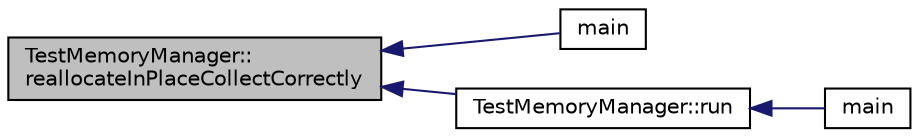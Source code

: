 digraph "TestMemoryManager::reallocateInPlaceCollectCorrectly"
{
  edge [fontname="Helvetica",fontsize="10",labelfontname="Helvetica",labelfontsize="10"];
  node [fontname="Helvetica",fontsize="10",shape=record];
  rankdir="LR";
  Node82 [label="TestMemoryManager::\lreallocateInPlaceCollectCorrectly",height=0.2,width=0.4,color="black", fillcolor="grey75", style="filled", fontcolor="black"];
  Node82 -> Node83 [dir="back",color="midnightblue",fontsize="10",style="solid",fontname="Helvetica"];
  Node83 [label="main",height=0.2,width=0.4,color="black", fillcolor="white", style="filled",URL="$d4/d12/zcu102_2crt0_8cpp.html#ae66f6b31b5ad750f1fe042a706a4e3d4"];
  Node82 -> Node84 [dir="back",color="midnightblue",fontsize="10",style="solid",fontname="Helvetica"];
  Node84 [label="TestMemoryManager::run",height=0.2,width=0.4,color="black", fillcolor="white", style="filled",URL="$de/d58/class_test_memory_manager.html#acd87b90b4159195484f49ac1aad0b839"];
  Node84 -> Node85 [dir="back",color="midnightblue",fontsize="10",style="solid",fontname="Helvetica"];
  Node85 [label="main",height=0.2,width=0.4,color="black", fillcolor="white", style="filled",URL="$d1/d40/main__debug___pid_manager_8cpp.html#ae66f6b31b5ad750f1fe042a706a4e3d4"];
}
